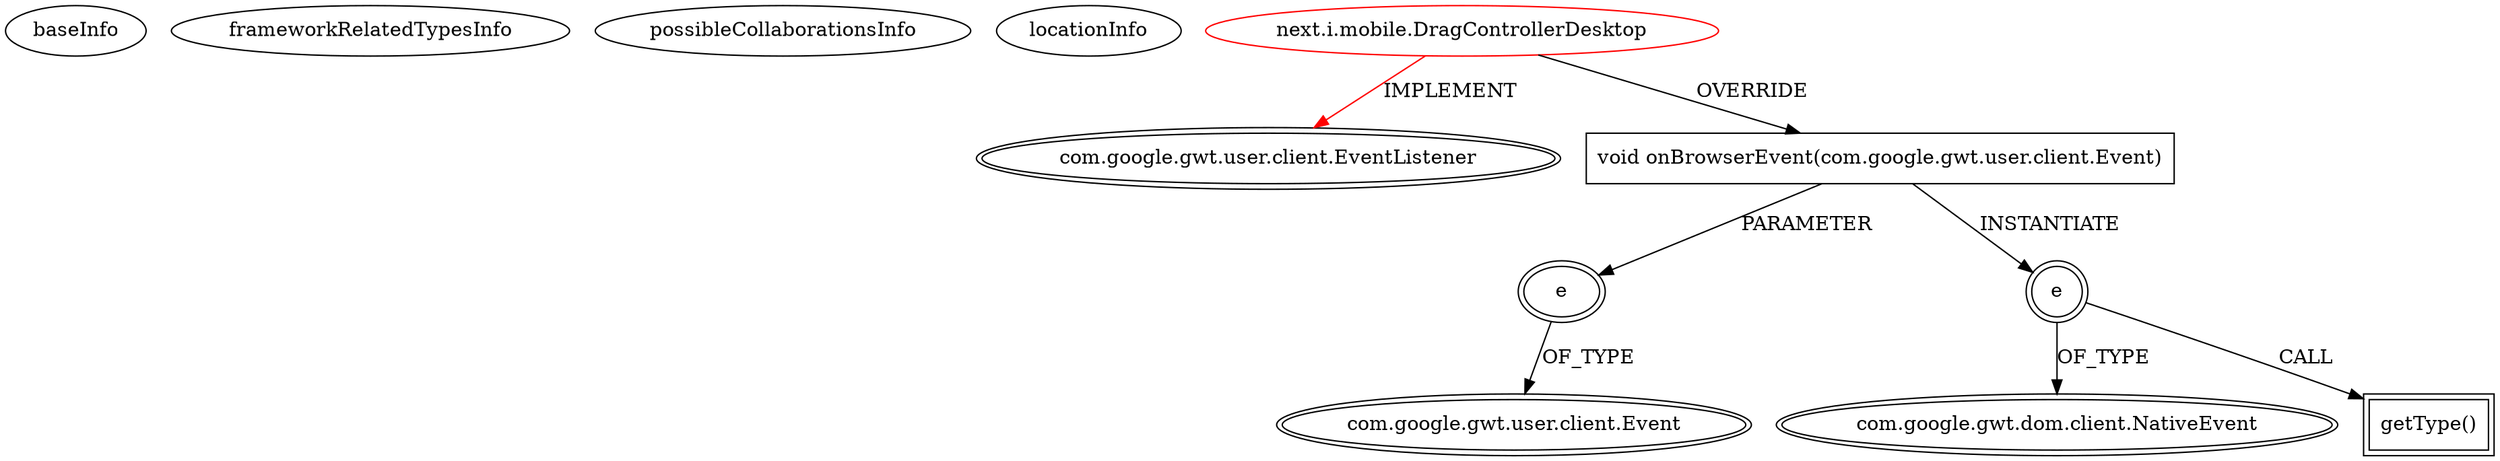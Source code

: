 digraph {
baseInfo[graphId=4171,category="extension_graph",isAnonymous=false,possibleRelation=false]
frameworkRelatedTypesInfo[0="com.google.gwt.user.client.EventListener"]
possibleCollaborationsInfo[]
locationInfo[projectName="nextinterfaces-next",filePath="/nextinterfaces-next/next-master/src/next/i/mobile/DragControllerDesktop.java",contextSignature="DragControllerDesktop",graphId="4171"]
0[label="next.i.mobile.DragControllerDesktop",vertexType="ROOT_CLIENT_CLASS_DECLARATION",isFrameworkType=false,color=red]
1[label="com.google.gwt.user.client.EventListener",vertexType="FRAMEWORK_INTERFACE_TYPE",isFrameworkType=true,peripheries=2]
2[label="void onBrowserEvent(com.google.gwt.user.client.Event)",vertexType="OVERRIDING_METHOD_DECLARATION",isFrameworkType=false,shape=box]
3[label="e",vertexType="PARAMETER_DECLARATION",isFrameworkType=true,peripheries=2]
4[label="com.google.gwt.user.client.Event",vertexType="FRAMEWORK_CLASS_TYPE",isFrameworkType=true,peripheries=2]
5[label="e",vertexType="VARIABLE_EXPRESION",isFrameworkType=true,peripheries=2,shape=circle]
7[label="com.google.gwt.dom.client.NativeEvent",vertexType="FRAMEWORK_CLASS_TYPE",isFrameworkType=true,peripheries=2]
6[label="getType()",vertexType="INSIDE_CALL",isFrameworkType=true,peripheries=2,shape=box]
0->1[label="IMPLEMENT",color=red]
0->2[label="OVERRIDE"]
3->4[label="OF_TYPE"]
2->3[label="PARAMETER"]
2->5[label="INSTANTIATE"]
5->7[label="OF_TYPE"]
5->6[label="CALL"]
}
